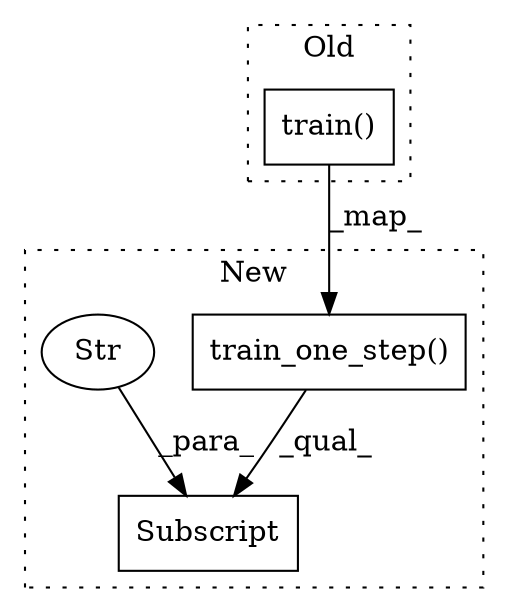 digraph G {
subgraph cluster0 {
1 [label="train()" a="75" s="2494,2533" l="22,1" shape="box"];
label = "Old";
style="dotted";
}
subgraph cluster1 {
2 [label="train_one_step()" a="75" s="2494,2542" l="31,1" shape="box"];
3 [label="Subscript" a="63" s="2494,0" l="57,0" shape="box"];
4 [label="Str" a="66" s="2544" l="6" shape="ellipse"];
label = "New";
style="dotted";
}
1 -> 2 [label="_map_"];
2 -> 3 [label="_qual_"];
4 -> 3 [label="_para_"];
}